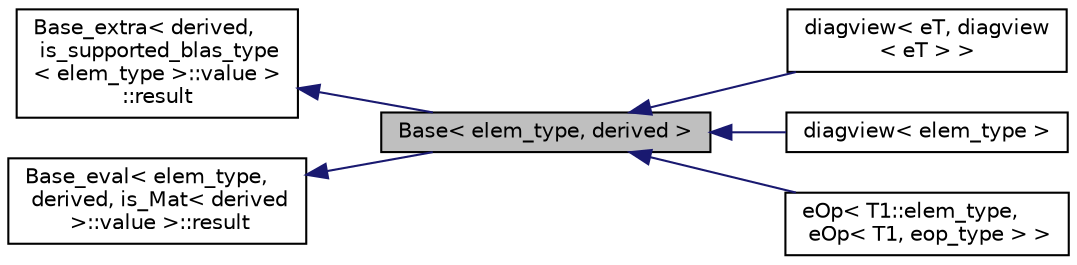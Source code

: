 digraph "Base&lt; elem_type, derived &gt;"
{
  edge [fontname="Helvetica",fontsize="10",labelfontname="Helvetica",labelfontsize="10"];
  node [fontname="Helvetica",fontsize="10",shape=record];
  rankdir="LR";
  Node1 [label="Base\< elem_type, derived \>",height=0.2,width=0.4,color="black", fillcolor="grey75", style="filled" fontcolor="black"];
  Node2 -> Node1 [dir="back",color="midnightblue",fontsize="10",style="solid",fontname="Helvetica"];
  Node2 [label="Base_extra\< derived,\l is_supported_blas_type\l\< elem_type \>::value \>\l::result",height=0.2,width=0.4,color="black", fillcolor="white", style="filled",URL="$class_base__extra_1_1result.html"];
  Node3 -> Node1 [dir="back",color="midnightblue",fontsize="10",style="solid",fontname="Helvetica"];
  Node3 [label="Base_eval\< elem_type,\l derived, is_Mat\< derived\l \>::value \>::result",height=0.2,width=0.4,color="black", fillcolor="white", style="filled",URL="$class_base__eval_1_1result.html"];
  Node1 -> Node4 [dir="back",color="midnightblue",fontsize="10",style="solid",fontname="Helvetica"];
  Node4 [label="diagview\< eT, diagview\l\< eT \> \>",height=0.2,width=0.4,color="black", fillcolor="white", style="filled",URL="$classdiagview.html",tooltip="Class for storing data required to extract and set the diagonals of a matrix."];
  Node1 -> Node5 [dir="back",color="midnightblue",fontsize="10",style="solid",fontname="Helvetica"];
  Node5 [label="diagview\< elem_type \>",height=0.2,width=0.4,color="black", fillcolor="white", style="filled",URL="$classdiagview.html"];
  Node1 -> Node6 [dir="back",color="midnightblue",fontsize="10",style="solid",fontname="Helvetica"];
  Node6 [label="eOp\< T1::elem_type,\l eOp\< T1, eop_type \> \>",height=0.2,width=0.4,color="black", fillcolor="white", style="filled",URL="$classe_op.html"];
}
